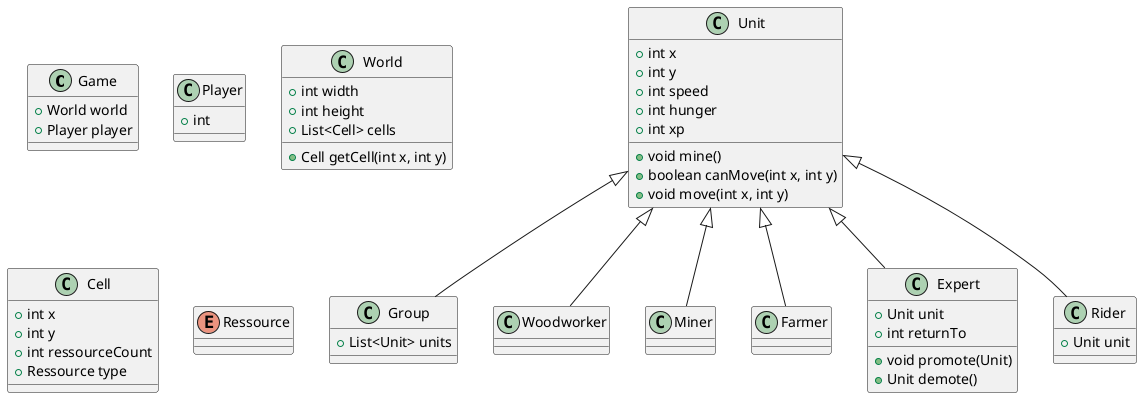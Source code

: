 @startuml
class Game {
  +World world
  +Player player
}

class Player {
  +int
}

class World {
  +int width
  +int height
  +List<Cell> cells

  +Cell getCell(int x, int y)
}

class Cell {
  +int x
  +int y
  +int ressourceCount
  +Ressource type
}

enum Ressource {

}


class Unit {
  +int x
  +int y
  +int speed
  +int hunger
  +int xp

  +void mine()
  +boolean canMove(int x, int y)
  +void move(int x, int y)
}

class Group extends Unit {
  +List<Unit> units
}

class Woodworker extends Unit {}
class Miner extends Unit {}
class Farmer extends Unit {}

class Expert extends Unit {
  +Unit unit
  +int returnTo

  +void promote(Unit)
  +Unit demote()
}

class Rider extends Unit {
  +Unit unit
}

@enduml